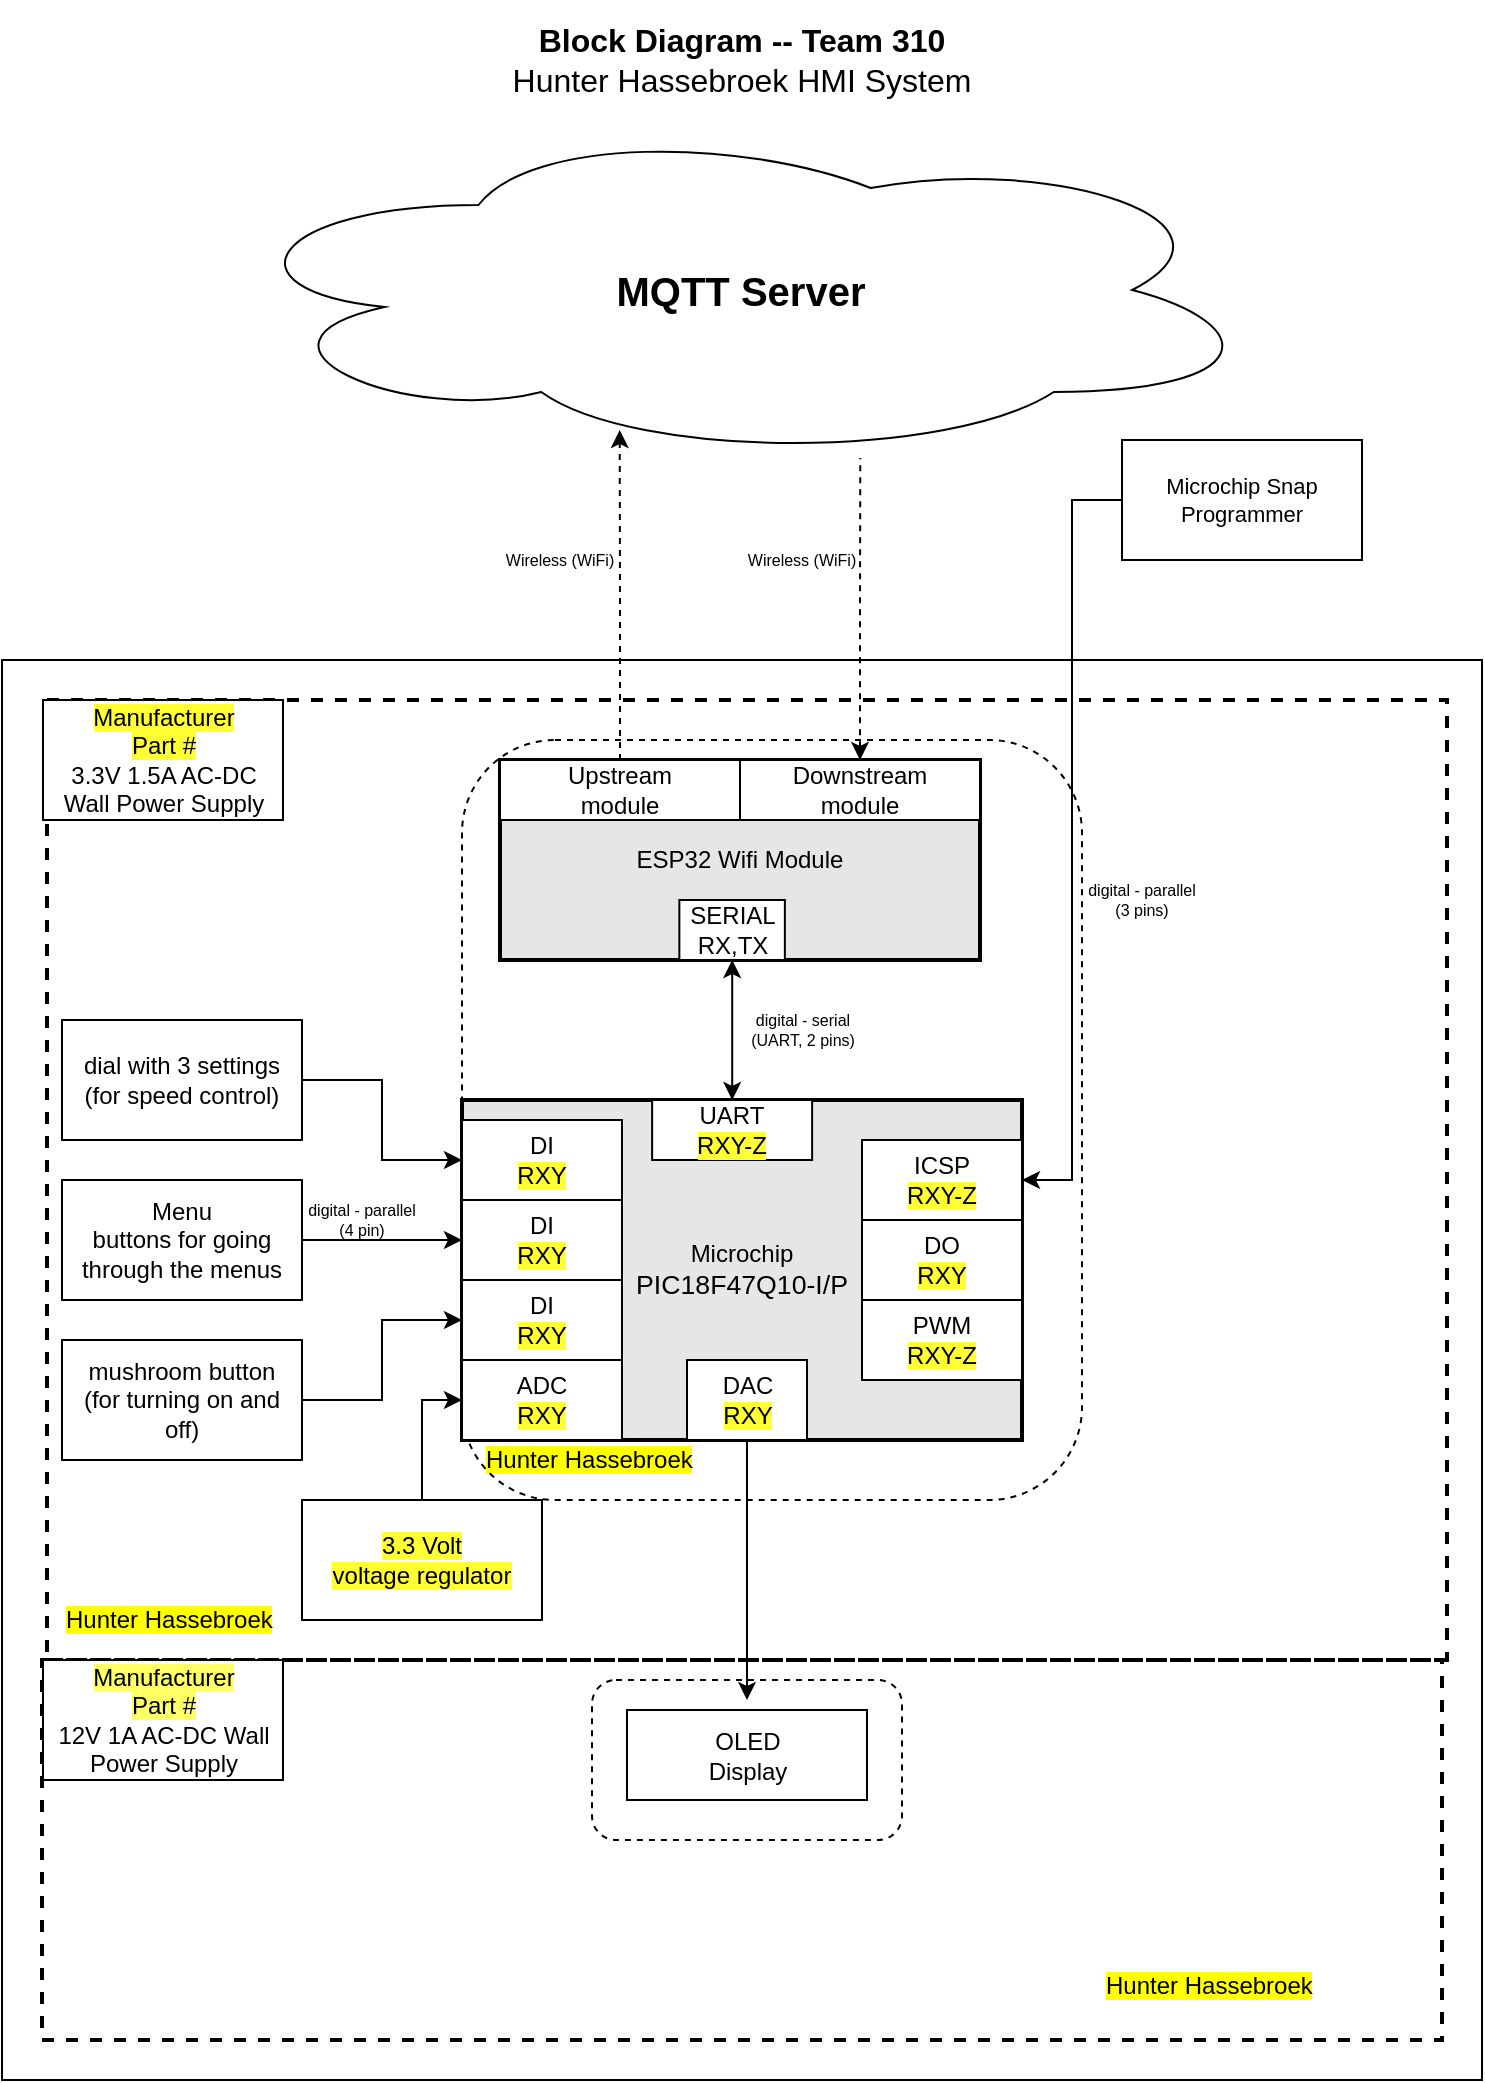 <mxfile version="26.0.8">
  <diagram name="Page-1" id="90a13364-a465-7bf4-72fc-28e22215d7a0">
    <mxGraphModel dx="2947.5" dy="666" grid="1" gridSize="10" guides="1" tooltips="1" connect="1" arrows="1" fold="1" page="1" pageScale="1.5" pageWidth="1169" pageHeight="827" background="#ffffff" math="0" shadow="0">
      <root>
        <mxCell id="0" style=";html=1;" />
        <mxCell id="1" style=";html=1;" parent="0" />
        <mxCell id="aC57QmPyYTqG6Asludqg-9" value="" style="rounded=0;whiteSpace=wrap;html=1;fontSize=16;" parent="1" vertex="1">
          <mxGeometry x="-20" y="350" width="740" height="710" as="geometry" />
        </mxCell>
        <mxCell id="zSoxXOAhGFOt2usmLHU0-1" value="" style="rounded=0;whiteSpace=wrap;html=1;fillColor=none;dashed=1;strokeWidth=2;" parent="1" vertex="1">
          <mxGeometry x="2.5" y="370" width="700" height="480" as="geometry" />
        </mxCell>
        <mxCell id="zSoxXOAhGFOt2usmLHU0-2" value="" style="rounded=0;whiteSpace=wrap;html=1;fillColor=none;dashed=1;strokeWidth=2;" parent="1" vertex="1">
          <mxGeometry y="850" width="700" height="190" as="geometry" />
        </mxCell>
        <mxCell id="S8yp5X4-lJhxRksTFqpk-2" value="" style="rounded=1;whiteSpace=wrap;html=1;fillColor=none;dashed=1;" parent="1" vertex="1">
          <mxGeometry x="275" y="860" width="155" height="80" as="geometry" />
        </mxCell>
        <mxCell id="9j5Bc3N9rgv02oG_bQQu-1" value="&lt;b&gt;&lt;font style=&quot;font-size: 20px&quot;&gt;MQTT Server&lt;/font&gt;&lt;/b&gt;" style="ellipse;shape=cloud;whiteSpace=wrap;html=1;" parent="1" vertex="1">
          <mxGeometry x="87.5" y="80" width="523" height="170" as="geometry" />
        </mxCell>
        <mxCell id="J8ns3n-xOa6iXa_PQh_Z-5" style="edgeStyle=orthogonalEdgeStyle;rounded=0;orthogonalLoop=1;jettySize=auto;html=1;exitX=0.5;exitY=0;exitDx=0;exitDy=0;entryX=0;entryY=0.5;entryDx=0;entryDy=0;" parent="1" source="9j5Bc3N9rgv02oG_bQQu-11" target="9j5Bc3N9rgv02oG_bQQu-30" edge="1">
          <mxGeometry relative="1" as="geometry" />
        </mxCell>
        <mxCell id="9j5Bc3N9rgv02oG_bQQu-11" value="&lt;div&gt;&lt;div&gt;&lt;span style=&quot;background-color: rgb(255, 255, 51);&quot;&gt;3.3 Volt&lt;/span&gt;&lt;/div&gt;&lt;/div&gt;&lt;div&gt;&lt;span style=&quot;background-color: rgb(255, 255, 51);&quot;&gt;voltage regulator&lt;/span&gt;&lt;/div&gt;" style="rounded=0;whiteSpace=wrap;html=1;" parent="1" vertex="1">
          <mxGeometry x="130" y="770" width="120" height="60" as="geometry" />
        </mxCell>
        <mxCell id="9j5Bc3N9rgv02oG_bQQu-24" value="dial with 3 settings&lt;div&gt;(for speed control)&lt;/div&gt;" style="rounded=0;whiteSpace=wrap;html=1;" parent="1" vertex="1">
          <mxGeometry x="10" y="530" width="120" height="60" as="geometry" />
        </mxCell>
        <mxCell id="9j5Bc3N9rgv02oG_bQQu-47" value="" style="group;strokeWidth=1;" parent="1" vertex="1" connectable="0">
          <mxGeometry x="240" y="570" width="250" height="190" as="geometry" />
        </mxCell>
        <mxCell id="9j5Bc3N9rgv02oG_bQQu-6" value="&lt;div&gt;Microchip&lt;/div&gt;&lt;div&gt;&lt;span style=&quot;font-size: 10pt ; font-family: &amp;#34;arial&amp;#34; ; font-style: normal&quot;&gt;PIC18F47Q10-I/P&lt;/span&gt;&lt;/div&gt;" style="rounded=0;whiteSpace=wrap;html=1;strokeWidth=2;fillColor=#E6E6E6;" parent="9j5Bc3N9rgv02oG_bQQu-47" vertex="1">
          <mxGeometry x="-30" width="280" height="170" as="geometry" />
        </mxCell>
        <mxCell id="9j5Bc3N9rgv02oG_bQQu-29" value="&lt;div&gt;DI&lt;/div&gt;&lt;span style=&quot;background-color: rgb(255 , 255 , 51)&quot;&gt;RXY&lt;/span&gt;" style="rounded=0;whiteSpace=wrap;html=1;" parent="9j5Bc3N9rgv02oG_bQQu-47" vertex="1">
          <mxGeometry x="-30" y="10" width="80" height="40" as="geometry" />
        </mxCell>
        <mxCell id="9j5Bc3N9rgv02oG_bQQu-31" value="&lt;div&gt;DO&lt;/div&gt;&lt;span style=&quot;background-color: rgb(255 , 255 , 51)&quot;&gt;RXY&lt;/span&gt;" style="rounded=0;whiteSpace=wrap;html=1;" parent="9j5Bc3N9rgv02oG_bQQu-47" vertex="1">
          <mxGeometry x="170" y="60" width="80" height="40" as="geometry" />
        </mxCell>
        <mxCell id="9j5Bc3N9rgv02oG_bQQu-33" value="&lt;div&gt;PWM&lt;br&gt;&lt;/div&gt;&lt;div&gt;&lt;span style=&quot;background-color: rgb(255 , 255 , 51)&quot;&gt;RXY-Z&lt;/span&gt;&lt;/div&gt;" style="rounded=0;whiteSpace=wrap;html=1;" parent="9j5Bc3N9rgv02oG_bQQu-47" vertex="1">
          <mxGeometry x="170" y="100" width="80" height="40" as="geometry" />
        </mxCell>
        <mxCell id="9j5Bc3N9rgv02oG_bQQu-36" value="&lt;div&gt;DAC&lt;/div&gt;&lt;div&gt;&lt;span style=&quot;background-color: rgb(255 , 255 , 51)&quot;&gt;RXY&lt;/span&gt;&lt;/div&gt;" style="rounded=0;whiteSpace=wrap;html=1;" parent="9j5Bc3N9rgv02oG_bQQu-47" vertex="1">
          <mxGeometry x="82.5" y="130" width="60" height="40" as="geometry" />
        </mxCell>
        <mxCell id="9j5Bc3N9rgv02oG_bQQu-40" value="&lt;div&gt;UART&lt;/div&gt;&lt;span style=&quot;background-color: rgb(255 , 255 , 51)&quot;&gt;RXY-Z&lt;/span&gt;" style="rounded=0;whiteSpace=wrap;html=1;" parent="9j5Bc3N9rgv02oG_bQQu-47" vertex="1">
          <mxGeometry x="65.06" width="80" height="30" as="geometry" />
        </mxCell>
        <mxCell id="aC57QmPyYTqG6Asludqg-1" value="&lt;div&gt;ICSP&lt;/div&gt;&lt;span style=&quot;background-color: rgb(255 , 255 , 51)&quot;&gt;RXY-Z&lt;/span&gt;" style="rounded=0;whiteSpace=wrap;html=1;" parent="9j5Bc3N9rgv02oG_bQQu-47" vertex="1">
          <mxGeometry x="170" y="20" width="80" height="40" as="geometry" />
        </mxCell>
        <mxCell id="S8yp5X4-lJhxRksTFqpk-17" value="&lt;span style=&quot;background-color: rgb(255, 255, 0);&quot;&gt;Hunter Hassebroek&lt;/span&gt;" style="text;html=1;strokeColor=none;fillColor=none;align=left;verticalAlign=middle;whiteSpace=wrap;rounded=0;dashed=1;" parent="9j5Bc3N9rgv02oG_bQQu-47" vertex="1">
          <mxGeometry x="-20" y="170" width="120" height="20" as="geometry" />
        </mxCell>
        <mxCell id="hdncduLaqTcvyAQwggt0-4" value="&lt;div&gt;DI&lt;/div&gt;&lt;span style=&quot;background-color: rgb(255 , 255 , 51)&quot;&gt;RXY&lt;/span&gt;" style="rounded=0;whiteSpace=wrap;html=1;" vertex="1" parent="9j5Bc3N9rgv02oG_bQQu-47">
          <mxGeometry x="-30" y="50" width="80" height="40" as="geometry" />
        </mxCell>
        <mxCell id="hdncduLaqTcvyAQwggt0-3" value="&lt;div&gt;DI&lt;/div&gt;&lt;span style=&quot;background-color: rgb(255 , 255 , 51)&quot;&gt;RXY&lt;/span&gt;" style="rounded=0;whiteSpace=wrap;html=1;" vertex="1" parent="9j5Bc3N9rgv02oG_bQQu-47">
          <mxGeometry x="-30" y="90" width="80" height="40" as="geometry" />
        </mxCell>
        <mxCell id="9j5Bc3N9rgv02oG_bQQu-26" style="edgeStyle=orthogonalEdgeStyle;rounded=0;sketch=0;orthogonalLoop=1;jettySize=auto;html=1;entryX=0;entryY=0.5;entryDx=0;entryDy=0;startArrow=none;startFill=0;strokeWidth=1;" parent="1" source="9j5Bc3N9rgv02oG_bQQu-24" target="9j5Bc3N9rgv02oG_bQQu-29" edge="1">
          <mxGeometry x="30" y="40" as="geometry" />
        </mxCell>
        <mxCell id="_skWGeGQ9FX85H6YMqPT-2" value="OLED&lt;div&gt;Display&lt;/div&gt;" style="rounded=0;whiteSpace=wrap;html=1;" parent="1" vertex="1">
          <mxGeometry x="292.5" y="875" width="120" height="45" as="geometry" />
        </mxCell>
        <mxCell id="JOMnKlJys3NHe0t_5HwK-2" value="&lt;div style=&quot;font-size: 8px&quot;&gt;digital - parallel&lt;/div&gt;&lt;div style=&quot;font-size: 8px&quot;&gt;(4 pin)&lt;br&gt;&lt;/div&gt;" style="text;html=1;strokeColor=none;fillColor=none;align=center;verticalAlign=middle;whiteSpace=wrap;rounded=0;fontSize=8;rotation=0;" parent="1" vertex="1">
          <mxGeometry x="130" y="620" width="60" height="20" as="geometry" />
        </mxCell>
        <mxCell id="J8ns3n-xOa6iXa_PQh_Z-4" style="edgeStyle=orthogonalEdgeStyle;rounded=0;orthogonalLoop=1;jettySize=auto;html=1;exitX=0.5;exitY=1;exitDx=0;exitDy=0;entryX=0.5;entryY=0;entryDx=0;entryDy=0;" parent="1" source="9j5Bc3N9rgv02oG_bQQu-36" edge="1">
          <mxGeometry relative="1" as="geometry">
            <mxPoint x="352.5" y="870" as="targetPoint" />
          </mxGeometry>
        </mxCell>
        <mxCell id="J8ns3n-xOa6iXa_PQh_Z-11" value="&lt;p style=&quot;line-height: 120%&quot;&gt;&lt;span style=&quot;background-color: rgb(255 , 255 , 51)&quot;&gt;Manufacturer &lt;br&gt;Part #&lt;/span&gt;&lt;br&gt;3.3V 1.5A AC-DC Wall Power Supply&lt;br&gt;&lt;/p&gt;" style="rounded=0;whiteSpace=wrap;html=1;" parent="1" vertex="1">
          <mxGeometry x="0.5" y="370" width="120" height="60" as="geometry" />
        </mxCell>
        <mxCell id="J8ns3n-xOa6iXa_PQh_Z-14" value="&lt;span style=&quot;background-color: rgb(255 , 255 , 102)&quot;&gt;Manufacturer&lt;/span&gt;&lt;div&gt;&lt;span style=&quot;background-color: rgb(255 , 255 , 102)&quot;&gt;Part #&lt;/span&gt;&lt;/div&gt;&lt;div&gt;12V 1A AC-DC Wall Power Supply&lt;/div&gt;" style="rounded=0;whiteSpace=wrap;html=1;" parent="1" vertex="1">
          <mxGeometry x="0.5" y="850" width="120" height="60" as="geometry" />
        </mxCell>
        <mxCell id="aC57QmPyYTqG6Asludqg-2" value="&lt;div style=&quot;font-size: 8px;&quot;&gt;digital - serial&lt;br style=&quot;font-size: 8px;&quot;&gt;(UART, 2 pins)&lt;/div&gt;" style="edgeStyle=orthogonalEdgeStyle;rounded=0;orthogonalLoop=1;jettySize=auto;html=1;fontSize=8;startArrow=classic;startFill=1;" parent="1" source="9j5Bc3N9rgv02oG_bQQu-41" target="9j5Bc3N9rgv02oG_bQQu-40" edge="1">
          <mxGeometry x="-0.001" y="-35" relative="1" as="geometry">
            <mxPoint x="70" as="offset" />
          </mxGeometry>
        </mxCell>
        <mxCell id="aC57QmPyYTqG6Asludqg-6" style="edgeStyle=orthogonalEdgeStyle;rounded=0;orthogonalLoop=1;jettySize=auto;html=1;startArrow=classic;startFill=1;fontSize=8;entryX=0.615;entryY=0.994;entryDx=0;entryDy=0;entryPerimeter=0;endArrow=none;endFill=0;dashed=1;" parent="1" source="9j5Bc3N9rgv02oG_bQQu-49" target="9j5Bc3N9rgv02oG_bQQu-1" edge="1">
          <mxGeometry relative="1" as="geometry">
            <mxPoint x="470" y="290" as="targetPoint" />
          </mxGeometry>
        </mxCell>
        <mxCell id="aC57QmPyYTqG6Asludqg-7" style="edgeStyle=orthogonalEdgeStyle;rounded=0;orthogonalLoop=1;jettySize=auto;html=1;entryX=0.385;entryY=0.912;entryDx=0;entryDy=0;entryPerimeter=0;startArrow=none;startFill=0;fontSize=8;dashed=1;" parent="1" source="9j5Bc3N9rgv02oG_bQQu-42" target="9j5Bc3N9rgv02oG_bQQu-1" edge="1">
          <mxGeometry relative="1" as="geometry" />
        </mxCell>
        <mxCell id="aC57QmPyYTqG6Asludqg-8" value="&lt;div style=&quot;font-size: 16px&quot;&gt;&lt;b style=&quot;font-size: 16px&quot;&gt;Block Diagram -- Team 310&lt;/b&gt;&lt;/div&gt;&lt;div style=&quot;font-size: 16px&quot;&gt;Hunter Hassebroek HMI System&lt;/div&gt;" style="text;html=1;strokeColor=none;fillColor=none;align=center;verticalAlign=middle;whiteSpace=wrap;rounded=0;fontSize=16;" parent="1" vertex="1">
          <mxGeometry x="20" y="20" width="660" height="60" as="geometry" />
        </mxCell>
        <mxCell id="aC57QmPyYTqG6Asludqg-13" style="edgeStyle=orthogonalEdgeStyle;rounded=0;orthogonalLoop=1;jettySize=auto;html=1;entryX=1;entryY=0.5;entryDx=0;entryDy=0;startArrow=none;startFill=0;endArrow=classic;fontSize=11;strokeWidth=1;sketch=0;" parent="1" source="aC57QmPyYTqG6Asludqg-10" target="aC57QmPyYTqG6Asludqg-1" edge="1">
          <mxGeometry relative="1" as="geometry" />
        </mxCell>
        <mxCell id="aC57QmPyYTqG6Asludqg-10" value="Microchip Snap Programmer" style="rounded=0;whiteSpace=wrap;html=1;fontSize=11;" parent="1" vertex="1">
          <mxGeometry x="540" y="240" width="120" height="60" as="geometry" />
        </mxCell>
        <mxCell id="qvk3YT8bBgQgHgqkpW-t-2" value="&lt;div style=&quot;font-size: 8px&quot;&gt;digital - parallel&lt;br&gt;&lt;/div&gt;&lt;div style=&quot;font-size: 8px&quot;&gt;(3 pins)&lt;/div&gt;" style="text;html=1;strokeColor=none;fillColor=none;align=center;verticalAlign=middle;whiteSpace=wrap;rounded=0;fontSize=8;rotation=0;" parent="1" vertex="1">
          <mxGeometry x="520" y="460" width="60" height="20" as="geometry" />
        </mxCell>
        <mxCell id="qvk3YT8bBgQgHgqkpW-t-4" value="&lt;div style=&quot;font-size: 8px&quot;&gt;Wireless (WiFi)&lt;/div&gt;" style="text;html=1;strokeColor=none;fillColor=none;align=center;verticalAlign=middle;whiteSpace=wrap;rounded=0;fontSize=8;rotation=0;" parent="1" vertex="1">
          <mxGeometry x="229" y="290" width="60" height="20" as="geometry" />
        </mxCell>
        <mxCell id="Jm0UklxG5w7mDhQz4Tn1-1" value="&lt;div style=&quot;font-size: 8px&quot;&gt;Wireless (WiFi)&lt;/div&gt;" style="text;html=1;strokeColor=none;fillColor=none;align=center;verticalAlign=middle;whiteSpace=wrap;rounded=0;fontSize=8;rotation=0;" parent="1" vertex="1">
          <mxGeometry x="350" y="290" width="60" height="20" as="geometry" />
        </mxCell>
        <mxCell id="S8yp5X4-lJhxRksTFqpk-7" value="&lt;span style=&quot;background-color: rgb(255, 255, 0);&quot;&gt;Hunter Hassebroek&lt;/span&gt;" style="text;html=1;strokeColor=none;fillColor=none;align=left;verticalAlign=middle;whiteSpace=wrap;rounded=0;dashed=1;" parent="1" vertex="1">
          <mxGeometry x="530" y="1002.5" width="120" height="20" as="geometry" />
        </mxCell>
        <mxCell id="S8yp5X4-lJhxRksTFqpk-9" value="&lt;span style=&quot;background-color: rgb(255, 255, 0);&quot;&gt;Hunter Hassebroek&lt;/span&gt;" style="text;html=1;strokeColor=none;fillColor=none;align=left;verticalAlign=middle;whiteSpace=wrap;rounded=0;dashed=1;" parent="1" vertex="1">
          <mxGeometry x="10" y="820" width="120" height="20" as="geometry" />
        </mxCell>
        <mxCell id="9j5Bc3N9rgv02oG_bQQu-5" value="ESP32 Wifi Module" style="rounded=0;whiteSpace=wrap;html=1;strokeWidth=2;fillColor=#E6E6E6;" parent="1" vertex="1">
          <mxGeometry x="229" y="400" width="240" height="100" as="geometry" />
        </mxCell>
        <mxCell id="9j5Bc3N9rgv02oG_bQQu-41" value="&lt;div&gt;SERIAL&lt;/div&gt;RX,TX" style="rounded=0;whiteSpace=wrap;html=1;" parent="1" vertex="1">
          <mxGeometry x="318.679" y="470" width="52.752" height="30" as="geometry" />
        </mxCell>
        <mxCell id="9j5Bc3N9rgv02oG_bQQu-42" value="Upstream&lt;div&gt;module&lt;/div&gt;" style="rounded=0;whiteSpace=wrap;html=1;" parent="1" vertex="1">
          <mxGeometry x="229" y="400" width="120" height="30" as="geometry" />
        </mxCell>
        <mxCell id="9j5Bc3N9rgv02oG_bQQu-49" value="Downstream&lt;div&gt;module&lt;/div&gt;" style="rounded=0;whiteSpace=wrap;html=1;" parent="1" vertex="1">
          <mxGeometry x="349" y="400" width="120" height="30" as="geometry" />
        </mxCell>
        <mxCell id="S8yp5X4-lJhxRksTFqpk-14" value="" style="rounded=1;whiteSpace=wrap;html=1;fillColor=none;dashed=1;" parent="1" vertex="1">
          <mxGeometry x="210" y="390" width="310" height="380" as="geometry" />
        </mxCell>
        <mxCell id="hdncduLaqTcvyAQwggt0-6" value="" style="edgeStyle=orthogonalEdgeStyle;rounded=0;orthogonalLoop=1;jettySize=auto;html=1;" edge="1" parent="1" source="hdncduLaqTcvyAQwggt0-2" target="hdncduLaqTcvyAQwggt0-3">
          <mxGeometry relative="1" as="geometry" />
        </mxCell>
        <mxCell id="hdncduLaqTcvyAQwggt0-2" value="mushroom button&lt;div&gt;(for turning on and off)&lt;/div&gt;" style="rounded=0;whiteSpace=wrap;html=1;" vertex="1" parent="1">
          <mxGeometry x="10" y="690" width="120" height="60" as="geometry" />
        </mxCell>
        <mxCell id="9j5Bc3N9rgv02oG_bQQu-30" value="&lt;div&gt;ADC&lt;/div&gt;&lt;div&gt;&lt;span style=&quot;background-color: rgb(255 , 255 , 51)&quot;&gt;RXY&lt;/span&gt;&lt;/div&gt;" style="rounded=0;whiteSpace=wrap;html=1;" parent="1" vertex="1">
          <mxGeometry x="210" y="700" width="80" height="40" as="geometry" />
        </mxCell>
        <mxCell id="hdncduLaqTcvyAQwggt0-11" style="edgeStyle=orthogonalEdgeStyle;rounded=0;orthogonalLoop=1;jettySize=auto;html=1;entryX=0;entryY=0.5;entryDx=0;entryDy=0;" edge="1" parent="1" source="hdncduLaqTcvyAQwggt0-7" target="hdncduLaqTcvyAQwggt0-4">
          <mxGeometry relative="1" as="geometry" />
        </mxCell>
        <mxCell id="hdncduLaqTcvyAQwggt0-7" value="Menu&lt;div&gt;buttons for going through the menus&lt;/div&gt;" style="rounded=0;whiteSpace=wrap;html=1;" vertex="1" parent="1">
          <mxGeometry x="10" y="610" width="120" height="60" as="geometry" />
        </mxCell>
      </root>
    </mxGraphModel>
  </diagram>
</mxfile>
